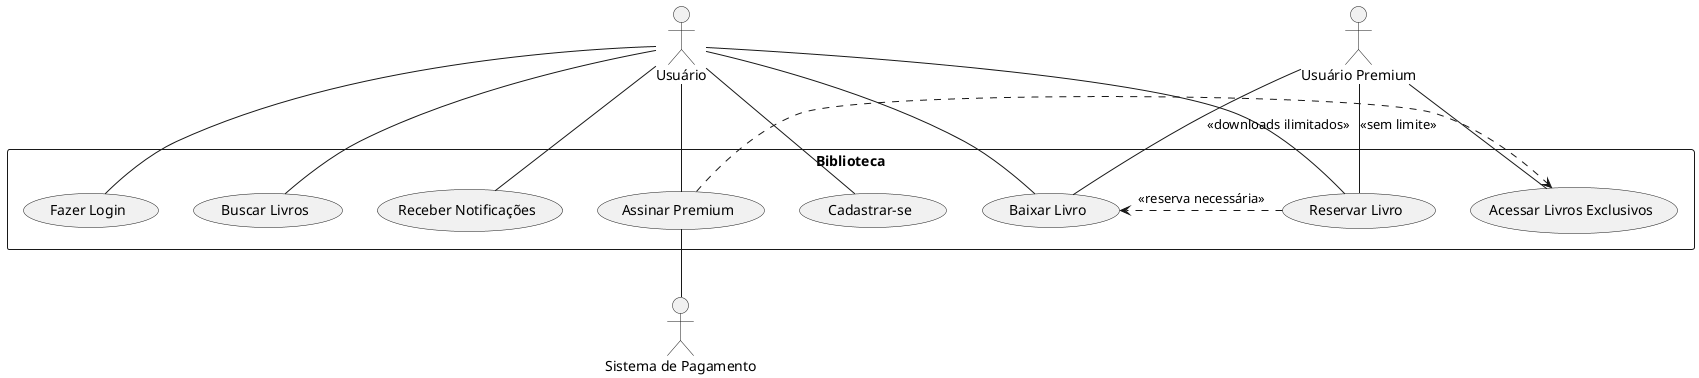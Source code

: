 @startuml

actor "Usuário" as User
actor "Usuário Premium" as Premium
actor "Sistema de Pagamento" as Payment

rectangle Biblioteca {
  User -- (Cadastrar-se)
  User -- (Fazer Login)
  User -- (Buscar Livros)
  User -- (Reservar Livro)
  User -- (Baixar Livro)
  User -- (Receber Notificações)
  User -- (Assinar Premium)
  (Assinar Premium) -- Payment

  Premium -- (Reservar Livro) : <<sem limite>>
  Premium -- (Acessar Livros Exclusivos)
  Premium -- (Baixar Livro) : <<downloads ilimitados>>

  (Reservar Livro) .> (Baixar Livro) : <<reserva necessária>>
  (Assinar Premium) .> (Acessar Livros Exclusivos)
}

@enduml